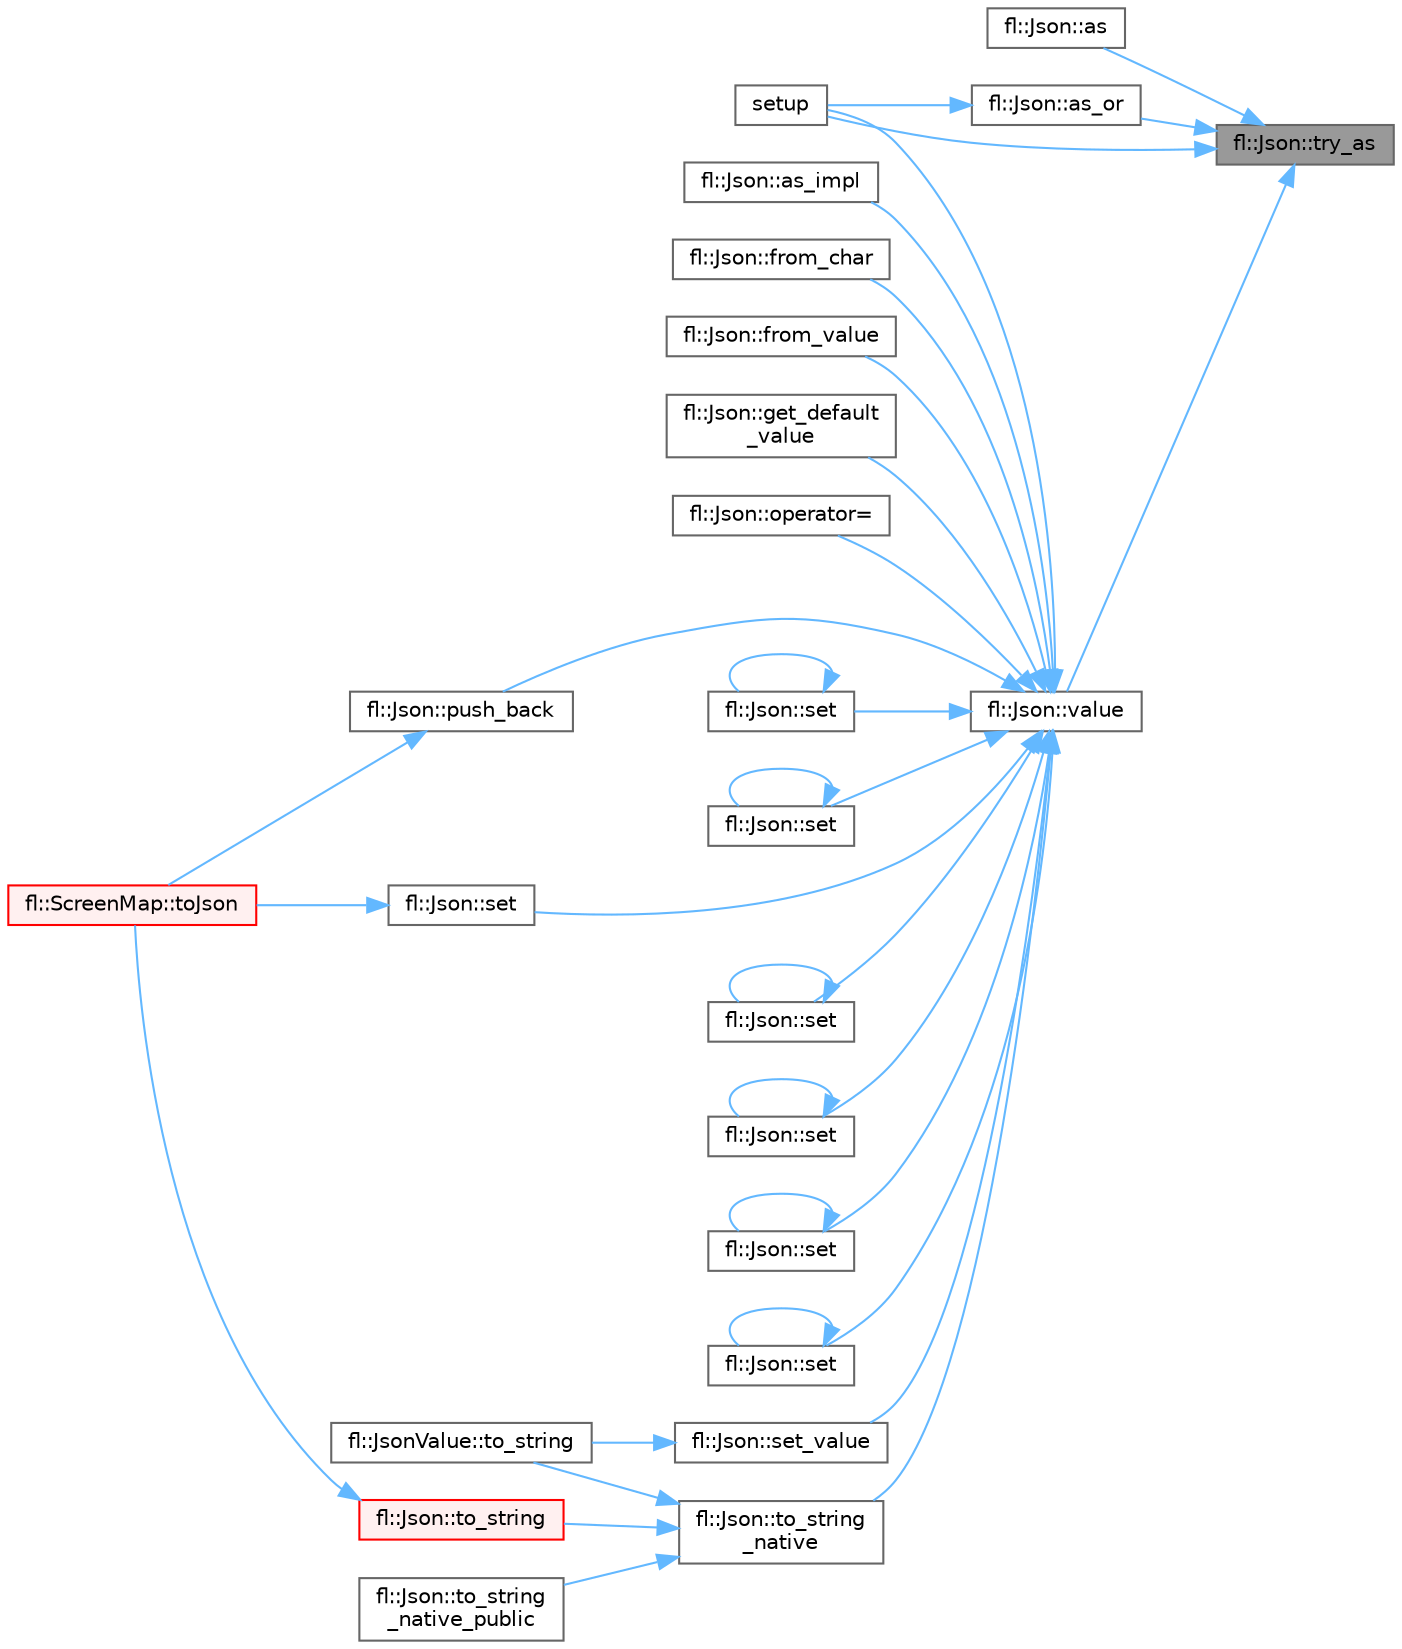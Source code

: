 digraph "fl::Json::try_as"
{
 // INTERACTIVE_SVG=YES
 // LATEX_PDF_SIZE
  bgcolor="transparent";
  edge [fontname=Helvetica,fontsize=10,labelfontname=Helvetica,labelfontsize=10];
  node [fontname=Helvetica,fontsize=10,shape=box,height=0.2,width=0.4];
  rankdir="RL";
  Node1 [id="Node000001",label="fl::Json::try_as",height=0.2,width=0.4,color="gray40", fillcolor="grey60", style="filled", fontcolor="black",tooltip=" "];
  Node1 -> Node2 [id="edge1_Node000001_Node000002",dir="back",color="steelblue1",style="solid",tooltip=" "];
  Node2 [id="Node000002",label="fl::Json::as",height=0.2,width=0.4,color="grey40", fillcolor="white", style="filled",URL="$d4/d13/classfl_1_1_json_ab23e71ff3cf4ea5299c2925c8a4ec983.html#ab23e71ff3cf4ea5299c2925c8a4ec983",tooltip=" "];
  Node1 -> Node3 [id="edge2_Node000001_Node000003",dir="back",color="steelblue1",style="solid",tooltip=" "];
  Node3 [id="Node000003",label="fl::Json::as_or",height=0.2,width=0.4,color="grey40", fillcolor="white", style="filled",URL="$d4/d13/classfl_1_1_json_abdb45e4b15487ff73922e6e89267a9cf.html#abdb45e4b15487ff73922e6e89267a9cf",tooltip=" "];
  Node3 -> Node4 [id="edge3_Node000003_Node000004",dir="back",color="steelblue1",style="solid",tooltip=" "];
  Node4 [id="Node000004",label="setup",height=0.2,width=0.4,color="grey40", fillcolor="white", style="filled",URL="$d0/dd3/_json_sketch_8h_a4fc01d736fe50cf5b977f755b675f11d.html#a4fc01d736fe50cf5b977f755b675f11d",tooltip=" "];
  Node1 -> Node4 [id="edge4_Node000001_Node000004",dir="back",color="steelblue1",style="solid",tooltip=" "];
  Node1 -> Node5 [id="edge5_Node000001_Node000005",dir="back",color="steelblue1",style="solid",tooltip=" "];
  Node5 [id="Node000005",label="fl::Json::value",height=0.2,width=0.4,color="grey40", fillcolor="white", style="filled",URL="$d4/d13/classfl_1_1_json_a02bb804b148b14b0db029ef866520b9a.html#a02bb804b148b14b0db029ef866520b9a",tooltip=" "];
  Node5 -> Node6 [id="edge6_Node000005_Node000006",dir="back",color="steelblue1",style="solid",tooltip=" "];
  Node6 [id="Node000006",label="fl::Json::as_impl",height=0.2,width=0.4,color="grey40", fillcolor="white", style="filled",URL="$d4/d13/classfl_1_1_json_af020731411932cda97f13ec9c07ea155.html#af020731411932cda97f13ec9c07ea155",tooltip=" "];
  Node5 -> Node7 [id="edge7_Node000005_Node000007",dir="back",color="steelblue1",style="solid",tooltip=" "];
  Node7 [id="Node000007",label="fl::Json::from_char",height=0.2,width=0.4,color="grey40", fillcolor="white", style="filled",URL="$d4/d13/classfl_1_1_json_a540b1e70e8dd90d527007faadb978f05.html#a540b1e70e8dd90d527007faadb978f05",tooltip=" "];
  Node5 -> Node8 [id="edge8_Node000005_Node000008",dir="back",color="steelblue1",style="solid",tooltip=" "];
  Node8 [id="Node000008",label="fl::Json::from_value",height=0.2,width=0.4,color="grey40", fillcolor="white", style="filled",URL="$d4/d13/classfl_1_1_json_a244aaa9e5862ff7f4070faf450d6cb96.html#a244aaa9e5862ff7f4070faf450d6cb96",tooltip=" "];
  Node5 -> Node9 [id="edge9_Node000005_Node000009",dir="back",color="steelblue1",style="solid",tooltip=" "];
  Node9 [id="Node000009",label="fl::Json::get_default\l_value",height=0.2,width=0.4,color="grey40", fillcolor="white", style="filled",URL="$d4/d13/classfl_1_1_json_a0c9ff8b0a6a51223d8707ecabcdfa6cc.html#a0c9ff8b0a6a51223d8707ecabcdfa6cc",tooltip=" "];
  Node5 -> Node10 [id="edge10_Node000005_Node000010",dir="back",color="steelblue1",style="solid",tooltip=" "];
  Node10 [id="Node000010",label="fl::Json::operator=",height=0.2,width=0.4,color="grey40", fillcolor="white", style="filled",URL="$d4/d13/classfl_1_1_json_a8457b46e0f1b6c9fc7ca6f2b491fd893.html#a8457b46e0f1b6c9fc7ca6f2b491fd893",tooltip=" "];
  Node5 -> Node11 [id="edge11_Node000005_Node000011",dir="back",color="steelblue1",style="solid",tooltip=" "];
  Node11 [id="Node000011",label="fl::Json::push_back",height=0.2,width=0.4,color="grey40", fillcolor="white", style="filled",URL="$d4/d13/classfl_1_1_json_a97485f76ef6407f98c99636b05cf5307.html#a97485f76ef6407f98c99636b05cf5307",tooltip=" "];
  Node11 -> Node12 [id="edge12_Node000011_Node000012",dir="back",color="steelblue1",style="solid",tooltip=" "];
  Node12 [id="Node000012",label="fl::ScreenMap::toJson",height=0.2,width=0.4,color="red", fillcolor="#FFF0F0", style="filled",URL="$d2/d78/classfl_1_1_screen_map_a00aa2580648abcf15187e47515b3b626.html#a00aa2580648abcf15187e47515b3b626",tooltip=" "];
  Node5 -> Node14 [id="edge13_Node000005_Node000014",dir="back",color="steelblue1",style="solid",tooltip=" "];
  Node14 [id="Node000014",label="fl::Json::set",height=0.2,width=0.4,color="grey40", fillcolor="white", style="filled",URL="$d4/d13/classfl_1_1_json_adb697a7ac2a5d63e4fd26342f8b40af5.html#adb697a7ac2a5d63e4fd26342f8b40af5",tooltip=" "];
  Node14 -> Node14 [id="edge14_Node000014_Node000014",dir="back",color="steelblue1",style="solid",tooltip=" "];
  Node5 -> Node15 [id="edge15_Node000005_Node000015",dir="back",color="steelblue1",style="solid",tooltip=" "];
  Node15 [id="Node000015",label="fl::Json::set",height=0.2,width=0.4,color="grey40", fillcolor="white", style="filled",URL="$d4/d13/classfl_1_1_json_ab38712f9c89f765d4fa1bec30c83664b.html#ab38712f9c89f765d4fa1bec30c83664b",tooltip=" "];
  Node15 -> Node15 [id="edge16_Node000015_Node000015",dir="back",color="steelblue1",style="solid",tooltip=" "];
  Node5 -> Node16 [id="edge17_Node000005_Node000016",dir="back",color="steelblue1",style="solid",tooltip=" "];
  Node16 [id="Node000016",label="fl::Json::set",height=0.2,width=0.4,color="grey40", fillcolor="white", style="filled",URL="$d4/d13/classfl_1_1_json_a96d8778149c15f39425d134e725c0f53.html#a96d8778149c15f39425d134e725c0f53",tooltip=" "];
  Node16 -> Node12 [id="edge18_Node000016_Node000012",dir="back",color="steelblue1",style="solid",tooltip=" "];
  Node5 -> Node17 [id="edge19_Node000005_Node000017",dir="back",color="steelblue1",style="solid",tooltip=" "];
  Node17 [id="Node000017",label="fl::Json::set",height=0.2,width=0.4,color="grey40", fillcolor="white", style="filled",URL="$d4/d13/classfl_1_1_json_a17e835e96738cfa4198d2ad0586902c0.html#a17e835e96738cfa4198d2ad0586902c0",tooltip=" "];
  Node17 -> Node17 [id="edge20_Node000017_Node000017",dir="back",color="steelblue1",style="solid",tooltip=" "];
  Node5 -> Node18 [id="edge21_Node000005_Node000018",dir="back",color="steelblue1",style="solid",tooltip=" "];
  Node18 [id="Node000018",label="fl::Json::set",height=0.2,width=0.4,color="grey40", fillcolor="white", style="filled",URL="$d4/d13/classfl_1_1_json_ac0085de79295a6d593eb170886096e45.html#ac0085de79295a6d593eb170886096e45",tooltip=" "];
  Node18 -> Node18 [id="edge22_Node000018_Node000018",dir="back",color="steelblue1",style="solid",tooltip=" "];
  Node5 -> Node19 [id="edge23_Node000005_Node000019",dir="back",color="steelblue1",style="solid",tooltip=" "];
  Node19 [id="Node000019",label="fl::Json::set",height=0.2,width=0.4,color="grey40", fillcolor="white", style="filled",URL="$d4/d13/classfl_1_1_json_a90333d84dad5048e73b7b25ed34aacd2.html#a90333d84dad5048e73b7b25ed34aacd2",tooltip=" "];
  Node19 -> Node19 [id="edge24_Node000019_Node000019",dir="back",color="steelblue1",style="solid",tooltip=" "];
  Node5 -> Node20 [id="edge25_Node000005_Node000020",dir="back",color="steelblue1",style="solid",tooltip=" "];
  Node20 [id="Node000020",label="fl::Json::set",height=0.2,width=0.4,color="grey40", fillcolor="white", style="filled",URL="$d4/d13/classfl_1_1_json_ab5fef32c64115762d6afa9d6b81a697d.html#ab5fef32c64115762d6afa9d6b81a697d",tooltip=" "];
  Node20 -> Node20 [id="edge26_Node000020_Node000020",dir="back",color="steelblue1",style="solid",tooltip=" "];
  Node5 -> Node21 [id="edge27_Node000005_Node000021",dir="back",color="steelblue1",style="solid",tooltip=" "];
  Node21 [id="Node000021",label="fl::Json::set_value",height=0.2,width=0.4,color="grey40", fillcolor="white", style="filled",URL="$d4/d13/classfl_1_1_json_a1d1558f3419e4fdd702ebad01a4b9c22.html#a1d1558f3419e4fdd702ebad01a4b9c22",tooltip=" "];
  Node21 -> Node22 [id="edge28_Node000021_Node000022",dir="back",color="steelblue1",style="solid",tooltip=" "];
  Node22 [id="Node000022",label="fl::JsonValue::to_string",height=0.2,width=0.4,color="grey40", fillcolor="white", style="filled",URL="$da/dd6/structfl_1_1_json_value_aab5d5740e6411c25028e73deb5a6545f.html#aab5d5740e6411c25028e73deb5a6545f",tooltip=" "];
  Node5 -> Node4 [id="edge29_Node000005_Node000004",dir="back",color="steelblue1",style="solid",tooltip=" "];
  Node5 -> Node23 [id="edge30_Node000005_Node000023",dir="back",color="steelblue1",style="solid",tooltip=" "];
  Node23 [id="Node000023",label="fl::Json::to_string\l_native",height=0.2,width=0.4,color="grey40", fillcolor="white", style="filled",URL="$d4/d13/classfl_1_1_json_ac822a5d516e2e72a0bcd685d5abddcad.html#ac822a5d516e2e72a0bcd685d5abddcad",tooltip=" "];
  Node23 -> Node24 [id="edge31_Node000023_Node000024",dir="back",color="steelblue1",style="solid",tooltip=" "];
  Node24 [id="Node000024",label="fl::Json::to_string",height=0.2,width=0.4,color="red", fillcolor="#FFF0F0", style="filled",URL="$d4/d13/classfl_1_1_json_a1739bfed700a1a81d78fb3a37c4ecea1.html#a1739bfed700a1a81d78fb3a37c4ecea1",tooltip=" "];
  Node24 -> Node12 [id="edge32_Node000024_Node000012",dir="back",color="steelblue1",style="solid",tooltip=" "];
  Node23 -> Node22 [id="edge33_Node000023_Node000022",dir="back",color="steelblue1",style="solid",tooltip=" "];
  Node23 -> Node27 [id="edge34_Node000023_Node000027",dir="back",color="steelblue1",style="solid",tooltip=" "];
  Node27 [id="Node000027",label="fl::Json::to_string\l_native_public",height=0.2,width=0.4,color="grey40", fillcolor="white", style="filled",URL="$d4/d13/classfl_1_1_json_a982f777a919b88b55a3a5a4fa7f0f49b.html#a982f777a919b88b55a3a5a4fa7f0f49b",tooltip=" "];
}
